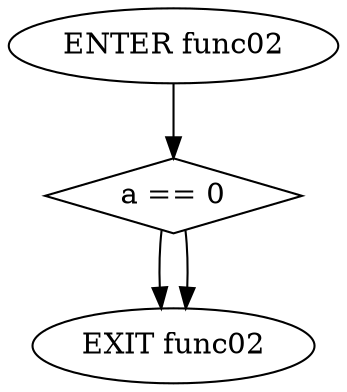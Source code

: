 digraph G {
  0 [ label="ENTER func02" ];
  1 [ label="EXIT func02" ];
  2 [ shape="diamond" label="a == 0" ];
  0 -> 2;
  2 -> 1;
  2 -> 1;
}
